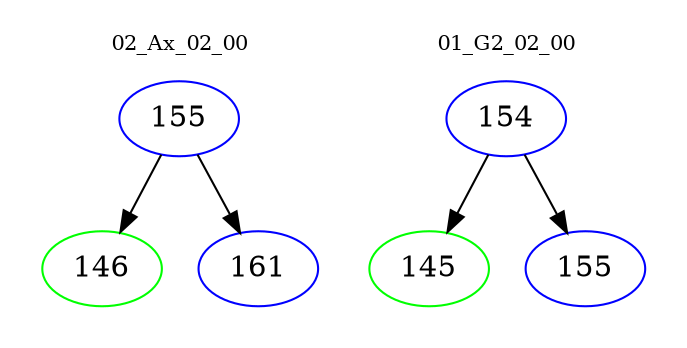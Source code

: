 digraph{
subgraph cluster_0 {
color = white
label = "02_Ax_02_00";
fontsize=10;
T0_155 [label="155", color="blue"]
T0_155 -> T0_146 [color="black"]
T0_146 [label="146", color="green"]
T0_155 -> T0_161 [color="black"]
T0_161 [label="161", color="blue"]
}
subgraph cluster_1 {
color = white
label = "01_G2_02_00";
fontsize=10;
T1_154 [label="154", color="blue"]
T1_154 -> T1_145 [color="black"]
T1_145 [label="145", color="green"]
T1_154 -> T1_155 [color="black"]
T1_155 [label="155", color="blue"]
}
}

